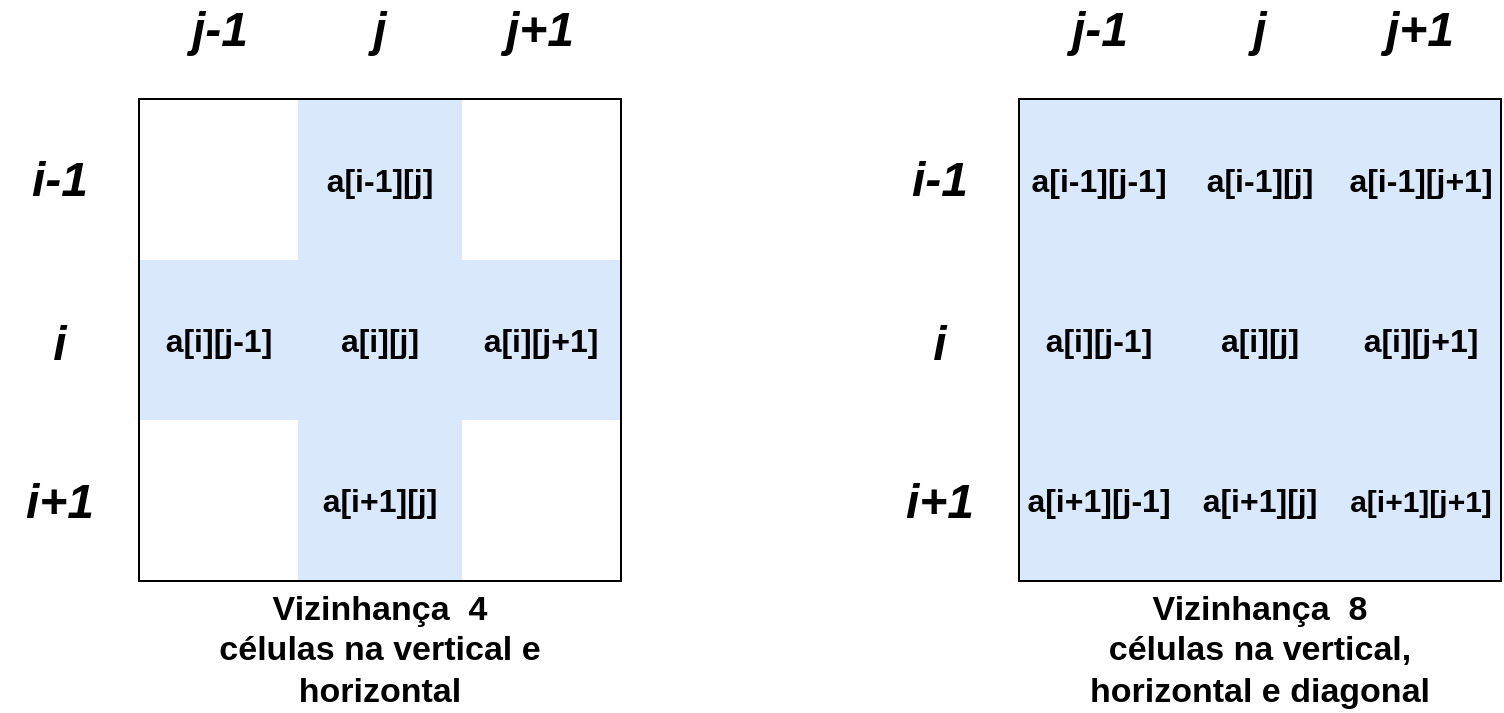 <mxfile version="24.6.5" type="github">
  <diagram id="C5RBs43oDa-KdzZeNtuy" name="Page-1">
    <mxGraphModel dx="1362" dy="793" grid="1" gridSize="10" guides="1" tooltips="1" connect="1" arrows="1" fold="1" page="1" pageScale="1" pageWidth="827" pageHeight="1169" math="0" shadow="0">
      <root>
        <mxCell id="WIyWlLk6GJQsqaUBKTNV-0" />
        <mxCell id="WIyWlLk6GJQsqaUBKTNV-1" parent="WIyWlLk6GJQsqaUBKTNV-0" />
        <mxCell id="7tVCnCqwYULEwIvl_FY4-23" value="i-1" style="text;html=1;align=center;verticalAlign=middle;whiteSpace=wrap;rounded=0;fontSize=24;fontStyle=3;fontColor=#000000;" parent="WIyWlLk6GJQsqaUBKTNV-1" vertex="1">
          <mxGeometry x="40" y="184.5" width="60" height="30" as="geometry" />
        </mxCell>
        <mxCell id="7tVCnCqwYULEwIvl_FY4-24" value="i" style="text;html=1;align=center;verticalAlign=middle;whiteSpace=wrap;rounded=0;fontSize=24;fontStyle=3;fontColor=#000000;" parent="WIyWlLk6GJQsqaUBKTNV-1" vertex="1">
          <mxGeometry x="40" y="266.5" width="60" height="30" as="geometry" />
        </mxCell>
        <mxCell id="7tVCnCqwYULEwIvl_FY4-25" value="i+1" style="text;html=1;align=center;verticalAlign=middle;whiteSpace=wrap;rounded=0;fontSize=24;fontStyle=3;fontColor=#000000;" parent="WIyWlLk6GJQsqaUBKTNV-1" vertex="1">
          <mxGeometry x="40" y="345.5" width="60" height="30" as="geometry" />
        </mxCell>
        <mxCell id="QbI1XOuh7JQJCVgkAFsi-0" value="" style="shape=table;startSize=0;container=1;collapsible=0;childLayout=tableLayout;fontSize=25;strokeWidth=2;fillColor=#D4E1F5;fontStyle=1" parent="WIyWlLk6GJQsqaUBKTNV-1" vertex="1">
          <mxGeometry x="110" y="160" width="240" height="240" as="geometry" />
        </mxCell>
        <mxCell id="QbI1XOuh7JQJCVgkAFsi-1" value="" style="shape=tableRow;horizontal=0;startSize=0;swimlaneHead=0;swimlaneBody=0;strokeColor=inherit;top=0;left=0;bottom=0;right=0;collapsible=0;dropTarget=0;fillColor=none;points=[[0,0.5],[1,0.5]];portConstraint=eastwest;fontSize=16;" parent="QbI1XOuh7JQJCVgkAFsi-0" vertex="1">
          <mxGeometry width="240" height="80" as="geometry" />
        </mxCell>
        <mxCell id="QbI1XOuh7JQJCVgkAFsi-2" value="" style="shape=partialRectangle;html=1;whiteSpace=wrap;connectable=0;overflow=hidden;top=0;left=0;bottom=0;right=0;pointerEvents=1;fontSize=16;" parent="QbI1XOuh7JQJCVgkAFsi-1" vertex="1">
          <mxGeometry width="79" height="80" as="geometry">
            <mxRectangle width="79" height="80" as="alternateBounds" />
          </mxGeometry>
        </mxCell>
        <mxCell id="QbI1XOuh7JQJCVgkAFsi-3" value="&lt;font size=&quot;1&quot; style=&quot;&quot;&gt;&lt;b style=&quot;font-size: 16px;&quot;&gt;a[i-1][j]&lt;/b&gt;&lt;/font&gt;" style="shape=partialRectangle;html=1;whiteSpace=wrap;connectable=0;strokeColor=#6c8ebf;overflow=hidden;fillColor=#dae8fc;top=0;left=0;bottom=0;right=0;pointerEvents=1;fontSize=16;" parent="QbI1XOuh7JQJCVgkAFsi-1" vertex="1">
          <mxGeometry x="79" width="82" height="80" as="geometry">
            <mxRectangle width="82" height="80" as="alternateBounds" />
          </mxGeometry>
        </mxCell>
        <mxCell id="QbI1XOuh7JQJCVgkAFsi-4" value="" style="shape=partialRectangle;html=1;whiteSpace=wrap;connectable=0;overflow=hidden;top=0;left=0;bottom=0;right=0;pointerEvents=1;fontSize=16;" parent="QbI1XOuh7JQJCVgkAFsi-1" vertex="1">
          <mxGeometry x="161" width="79" height="80" as="geometry">
            <mxRectangle width="79" height="80" as="alternateBounds" />
          </mxGeometry>
        </mxCell>
        <mxCell id="QbI1XOuh7JQJCVgkAFsi-5" value="" style="shape=tableRow;horizontal=0;startSize=0;swimlaneHead=0;swimlaneBody=0;strokeColor=inherit;top=0;left=0;bottom=0;right=0;collapsible=0;dropTarget=0;fillColor=none;points=[[0,0.5],[1,0.5]];portConstraint=eastwest;fontSize=16;" parent="QbI1XOuh7JQJCVgkAFsi-0" vertex="1">
          <mxGeometry y="80" width="240" height="80" as="geometry" />
        </mxCell>
        <mxCell id="QbI1XOuh7JQJCVgkAFsi-6" value="&lt;font size=&quot;1&quot; style=&quot;&quot;&gt;&lt;b style=&quot;font-size: 16px;&quot;&gt;a[i][j-1]&lt;/b&gt;&lt;/font&gt;" style="shape=partialRectangle;html=1;whiteSpace=wrap;connectable=0;strokeColor=#6c8ebf;overflow=hidden;fillColor=#dae8fc;top=0;left=0;bottom=0;right=0;pointerEvents=1;fontSize=16;" parent="QbI1XOuh7JQJCVgkAFsi-5" vertex="1">
          <mxGeometry width="79" height="80" as="geometry">
            <mxRectangle width="79" height="80" as="alternateBounds" />
          </mxGeometry>
        </mxCell>
        <mxCell id="QbI1XOuh7JQJCVgkAFsi-7" value="&lt;font size=&quot;1&quot; style=&quot;&quot;&gt;&lt;b style=&quot;font-size: 16px;&quot;&gt;a[i][j]&lt;/b&gt;&lt;/font&gt;" style="shape=partialRectangle;html=1;whiteSpace=wrap;connectable=0;strokeColor=#6c8ebf;overflow=hidden;fillColor=#dae8fc;top=0;left=0;bottom=0;right=0;pointerEvents=1;fontSize=16;" parent="QbI1XOuh7JQJCVgkAFsi-5" vertex="1">
          <mxGeometry x="79" width="82" height="80" as="geometry">
            <mxRectangle width="82" height="80" as="alternateBounds" />
          </mxGeometry>
        </mxCell>
        <mxCell id="QbI1XOuh7JQJCVgkAFsi-8" value="&lt;b&gt;a[i][j+1]&lt;/b&gt;" style="shape=partialRectangle;html=1;whiteSpace=wrap;connectable=0;strokeColor=#6c8ebf;overflow=hidden;fillColor=#dae8fc;top=0;left=0;bottom=0;right=0;pointerEvents=1;fontSize=16;" parent="QbI1XOuh7JQJCVgkAFsi-5" vertex="1">
          <mxGeometry x="161" width="79" height="80" as="geometry">
            <mxRectangle width="79" height="80" as="alternateBounds" />
          </mxGeometry>
        </mxCell>
        <mxCell id="QbI1XOuh7JQJCVgkAFsi-9" value="" style="shape=tableRow;horizontal=0;startSize=0;swimlaneHead=0;swimlaneBody=0;strokeColor=inherit;top=0;left=0;bottom=0;right=0;collapsible=0;dropTarget=0;fillColor=none;points=[[0,0.5],[1,0.5]];portConstraint=eastwest;fontSize=16;" parent="QbI1XOuh7JQJCVgkAFsi-0" vertex="1">
          <mxGeometry y="160" width="240" height="80" as="geometry" />
        </mxCell>
        <mxCell id="QbI1XOuh7JQJCVgkAFsi-10" value="" style="shape=partialRectangle;html=1;whiteSpace=wrap;connectable=0;overflow=hidden;top=0;left=0;bottom=0;right=0;pointerEvents=1;fontSize=16;" parent="QbI1XOuh7JQJCVgkAFsi-9" vertex="1">
          <mxGeometry width="79" height="80" as="geometry">
            <mxRectangle width="79" height="80" as="alternateBounds" />
          </mxGeometry>
        </mxCell>
        <mxCell id="QbI1XOuh7JQJCVgkAFsi-11" value="&lt;font size=&quot;1&quot; style=&quot;&quot;&gt;&lt;b style=&quot;font-size: 16px;&quot;&gt;a[i+1][j]&lt;/b&gt;&lt;/font&gt;" style="shape=partialRectangle;html=1;whiteSpace=wrap;connectable=0;strokeColor=#6c8ebf;overflow=hidden;fillColor=#dae8fc;top=0;left=0;bottom=0;right=0;pointerEvents=1;fontSize=16;" parent="QbI1XOuh7JQJCVgkAFsi-9" vertex="1">
          <mxGeometry x="79" width="82" height="80" as="geometry">
            <mxRectangle width="82" height="80" as="alternateBounds" />
          </mxGeometry>
        </mxCell>
        <mxCell id="QbI1XOuh7JQJCVgkAFsi-12" value="" style="shape=partialRectangle;html=1;whiteSpace=wrap;connectable=0;overflow=hidden;top=0;left=0;bottom=0;right=0;pointerEvents=1;fontSize=16;" parent="QbI1XOuh7JQJCVgkAFsi-9" vertex="1">
          <mxGeometry x="161" width="79" height="80" as="geometry">
            <mxRectangle width="79" height="80" as="alternateBounds" />
          </mxGeometry>
        </mxCell>
        <mxCell id="QbI1XOuh7JQJCVgkAFsi-29" value="j-1" style="text;html=1;align=center;verticalAlign=middle;whiteSpace=wrap;rounded=0;fontSize=24;fontStyle=3;fontColor=#000000;" parent="WIyWlLk6GJQsqaUBKTNV-1" vertex="1">
          <mxGeometry x="120" y="110" width="60" height="30" as="geometry" />
        </mxCell>
        <mxCell id="QbI1XOuh7JQJCVgkAFsi-30" value="j" style="text;html=1;align=center;verticalAlign=middle;whiteSpace=wrap;rounded=0;fontSize=24;fontStyle=3;fontColor=#000000;" parent="WIyWlLk6GJQsqaUBKTNV-1" vertex="1">
          <mxGeometry x="200" y="110" width="60" height="30" as="geometry" />
        </mxCell>
        <mxCell id="QbI1XOuh7JQJCVgkAFsi-31" value="j+1" style="text;html=1;align=center;verticalAlign=middle;whiteSpace=wrap;rounded=0;fontSize=24;fontStyle=3;fontColor=#000000;" parent="WIyWlLk6GJQsqaUBKTNV-1" vertex="1">
          <mxGeometry x="280" y="110" width="60" height="30" as="geometry" />
        </mxCell>
        <mxCell id="QbI1XOuh7JQJCVgkAFsi-55" value="i-1" style="text;html=1;align=center;verticalAlign=middle;whiteSpace=wrap;rounded=0;fontSize=24;fontStyle=3;fontColor=#000000;" parent="WIyWlLk6GJQsqaUBKTNV-1" vertex="1">
          <mxGeometry x="480" y="184.5" width="60" height="30" as="geometry" />
        </mxCell>
        <mxCell id="QbI1XOuh7JQJCVgkAFsi-56" value="i" style="text;html=1;align=center;verticalAlign=middle;whiteSpace=wrap;rounded=0;fontSize=24;fontStyle=3;fontColor=#000000;" parent="WIyWlLk6GJQsqaUBKTNV-1" vertex="1">
          <mxGeometry x="480" y="266.5" width="60" height="30" as="geometry" />
        </mxCell>
        <mxCell id="QbI1XOuh7JQJCVgkAFsi-57" value="i+1" style="text;html=1;align=center;verticalAlign=middle;whiteSpace=wrap;rounded=0;fontSize=24;fontStyle=3;fontColor=#000000;" parent="WIyWlLk6GJQsqaUBKTNV-1" vertex="1">
          <mxGeometry x="480" y="345.5" width="60" height="30" as="geometry" />
        </mxCell>
        <mxCell id="QbI1XOuh7JQJCVgkAFsi-58" value="" style="shape=table;startSize=0;container=1;collapsible=0;childLayout=tableLayout;fontSize=25;strokeWidth=2;fillColor=#D4E1F5;fontStyle=1" parent="WIyWlLk6GJQsqaUBKTNV-1" vertex="1">
          <mxGeometry x="550" y="160" width="240" height="240" as="geometry" />
        </mxCell>
        <mxCell id="QbI1XOuh7JQJCVgkAFsi-59" value="" style="shape=tableRow;horizontal=0;startSize=0;swimlaneHead=0;swimlaneBody=0;strokeColor=inherit;top=0;left=0;bottom=0;right=0;collapsible=0;dropTarget=0;fillColor=none;points=[[0,0.5],[1,0.5]];portConstraint=eastwest;fontSize=16;" parent="QbI1XOuh7JQJCVgkAFsi-58" vertex="1">
          <mxGeometry width="240" height="80" as="geometry" />
        </mxCell>
        <mxCell id="QbI1XOuh7JQJCVgkAFsi-60" value="&lt;font size=&quot;1&quot; style=&quot;&quot;&gt;&lt;b style=&quot;font-size: 16px;&quot;&gt;a[i-1][j-1]&lt;/b&gt;&lt;/font&gt;" style="shape=partialRectangle;html=1;whiteSpace=wrap;connectable=0;strokeColor=#6c8ebf;overflow=hidden;fillColor=#dae8fc;top=0;left=0;bottom=0;right=0;pointerEvents=1;fontSize=16;" parent="QbI1XOuh7JQJCVgkAFsi-59" vertex="1">
          <mxGeometry width="79" height="80" as="geometry">
            <mxRectangle width="79" height="80" as="alternateBounds" />
          </mxGeometry>
        </mxCell>
        <mxCell id="QbI1XOuh7JQJCVgkAFsi-61" value="&lt;font size=&quot;1&quot; style=&quot;&quot;&gt;&lt;b style=&quot;font-size: 16px;&quot;&gt;a[i-1][j]&lt;/b&gt;&lt;/font&gt;" style="shape=partialRectangle;html=1;whiteSpace=wrap;connectable=0;strokeColor=#6c8ebf;overflow=hidden;fillColor=#dae8fc;top=0;left=0;bottom=0;right=0;pointerEvents=1;fontSize=16;" parent="QbI1XOuh7JQJCVgkAFsi-59" vertex="1">
          <mxGeometry x="79" width="82" height="80" as="geometry">
            <mxRectangle width="82" height="80" as="alternateBounds" />
          </mxGeometry>
        </mxCell>
        <mxCell id="QbI1XOuh7JQJCVgkAFsi-62" value="&lt;font size=&quot;1&quot; style=&quot;&quot;&gt;&lt;b style=&quot;font-size: 16px;&quot;&gt;a[i-1][j+1]&lt;/b&gt;&lt;/font&gt;" style="shape=partialRectangle;html=1;whiteSpace=wrap;connectable=0;strokeColor=#6c8ebf;overflow=hidden;fillColor=#dae8fc;top=0;left=0;bottom=0;right=0;pointerEvents=1;fontSize=16;" parent="QbI1XOuh7JQJCVgkAFsi-59" vertex="1">
          <mxGeometry x="161" width="79" height="80" as="geometry">
            <mxRectangle width="79" height="80" as="alternateBounds" />
          </mxGeometry>
        </mxCell>
        <mxCell id="QbI1XOuh7JQJCVgkAFsi-63" value="" style="shape=tableRow;horizontal=0;startSize=0;swimlaneHead=0;swimlaneBody=0;strokeColor=inherit;top=0;left=0;bottom=0;right=0;collapsible=0;dropTarget=0;fillColor=none;points=[[0,0.5],[1,0.5]];portConstraint=eastwest;fontSize=16;" parent="QbI1XOuh7JQJCVgkAFsi-58" vertex="1">
          <mxGeometry y="80" width="240" height="80" as="geometry" />
        </mxCell>
        <mxCell id="QbI1XOuh7JQJCVgkAFsi-64" value="&lt;font size=&quot;1&quot; style=&quot;&quot;&gt;&lt;b style=&quot;font-size: 16px;&quot;&gt;a[i][j-1]&lt;/b&gt;&lt;/font&gt;" style="shape=partialRectangle;html=1;whiteSpace=wrap;connectable=0;strokeColor=#6c8ebf;overflow=hidden;fillColor=#dae8fc;top=0;left=0;bottom=0;right=0;pointerEvents=1;fontSize=16;" parent="QbI1XOuh7JQJCVgkAFsi-63" vertex="1">
          <mxGeometry width="79" height="80" as="geometry">
            <mxRectangle width="79" height="80" as="alternateBounds" />
          </mxGeometry>
        </mxCell>
        <mxCell id="QbI1XOuh7JQJCVgkAFsi-65" value="&lt;font size=&quot;1&quot; style=&quot;&quot;&gt;&lt;b style=&quot;font-size: 16px;&quot;&gt;a[i][j]&lt;/b&gt;&lt;/font&gt;" style="shape=partialRectangle;html=1;whiteSpace=wrap;connectable=0;strokeColor=#6c8ebf;overflow=hidden;fillColor=#dae8fc;top=0;left=0;bottom=0;right=0;pointerEvents=1;fontSize=16;" parent="QbI1XOuh7JQJCVgkAFsi-63" vertex="1">
          <mxGeometry x="79" width="82" height="80" as="geometry">
            <mxRectangle width="82" height="80" as="alternateBounds" />
          </mxGeometry>
        </mxCell>
        <mxCell id="QbI1XOuh7JQJCVgkAFsi-66" value="&lt;font size=&quot;1&quot; style=&quot;&quot;&gt;&lt;b style=&quot;font-size: 16px;&quot;&gt;a[i][j+1]&lt;/b&gt;&lt;/font&gt;" style="shape=partialRectangle;html=1;whiteSpace=wrap;connectable=0;strokeColor=#6c8ebf;overflow=hidden;fillColor=#dae8fc;top=0;left=0;bottom=0;right=0;pointerEvents=1;fontSize=16;" parent="QbI1XOuh7JQJCVgkAFsi-63" vertex="1">
          <mxGeometry x="161" width="79" height="80" as="geometry">
            <mxRectangle width="79" height="80" as="alternateBounds" />
          </mxGeometry>
        </mxCell>
        <mxCell id="QbI1XOuh7JQJCVgkAFsi-67" value="" style="shape=tableRow;horizontal=0;startSize=0;swimlaneHead=0;swimlaneBody=0;strokeColor=inherit;top=0;left=0;bottom=0;right=0;collapsible=0;dropTarget=0;fillColor=none;points=[[0,0.5],[1,0.5]];portConstraint=eastwest;fontSize=16;" parent="QbI1XOuh7JQJCVgkAFsi-58" vertex="1">
          <mxGeometry y="160" width="240" height="80" as="geometry" />
        </mxCell>
        <mxCell id="QbI1XOuh7JQJCVgkAFsi-68" value="&lt;font size=&quot;1&quot; style=&quot;&quot;&gt;&lt;b style=&quot;font-size: 16px;&quot;&gt;a[i+1][j-1]&lt;/b&gt;&lt;/font&gt;" style="shape=partialRectangle;html=1;whiteSpace=wrap;connectable=0;strokeColor=#6c8ebf;overflow=hidden;fillColor=#dae8fc;top=0;left=0;bottom=0;right=0;pointerEvents=1;fontSize=16;" parent="QbI1XOuh7JQJCVgkAFsi-67" vertex="1">
          <mxGeometry width="79" height="80" as="geometry">
            <mxRectangle width="79" height="80" as="alternateBounds" />
          </mxGeometry>
        </mxCell>
        <mxCell id="QbI1XOuh7JQJCVgkAFsi-69" value="&lt;font size=&quot;1&quot; style=&quot;&quot;&gt;&lt;b style=&quot;font-size: 16px;&quot;&gt;a[i+1][j]&lt;/b&gt;&lt;/font&gt;" style="shape=partialRectangle;html=1;whiteSpace=wrap;connectable=0;strokeColor=#6c8ebf;overflow=hidden;fillColor=#dae8fc;top=0;left=0;bottom=0;right=0;pointerEvents=1;fontSize=16;" parent="QbI1XOuh7JQJCVgkAFsi-67" vertex="1">
          <mxGeometry x="79" width="82" height="80" as="geometry">
            <mxRectangle width="82" height="80" as="alternateBounds" />
          </mxGeometry>
        </mxCell>
        <mxCell id="QbI1XOuh7JQJCVgkAFsi-70" value="&lt;font size=&quot;1&quot; style=&quot;&quot;&gt;&lt;b style=&quot;font-size: 15px;&quot;&gt;a[i+1][j+1]&lt;/b&gt;&lt;/font&gt;" style="shape=partialRectangle;html=1;whiteSpace=wrap;connectable=0;strokeColor=#6c8ebf;overflow=hidden;fillColor=#dae8fc;top=0;left=0;bottom=0;right=0;pointerEvents=1;fontSize=16;" parent="QbI1XOuh7JQJCVgkAFsi-67" vertex="1">
          <mxGeometry x="161" width="79" height="80" as="geometry">
            <mxRectangle width="79" height="80" as="alternateBounds" />
          </mxGeometry>
        </mxCell>
        <mxCell id="QbI1XOuh7JQJCVgkAFsi-71" value="j-1" style="text;html=1;align=center;verticalAlign=middle;whiteSpace=wrap;rounded=0;fontSize=24;fontStyle=3;fontColor=#000000;" parent="WIyWlLk6GJQsqaUBKTNV-1" vertex="1">
          <mxGeometry x="560" y="110" width="60" height="30" as="geometry" />
        </mxCell>
        <mxCell id="QbI1XOuh7JQJCVgkAFsi-72" value="j" style="text;html=1;align=center;verticalAlign=middle;whiteSpace=wrap;rounded=0;fontSize=24;fontStyle=3;fontColor=#000000;" parent="WIyWlLk6GJQsqaUBKTNV-1" vertex="1">
          <mxGeometry x="640" y="110" width="60" height="30" as="geometry" />
        </mxCell>
        <mxCell id="QbI1XOuh7JQJCVgkAFsi-73" value="j+1" style="text;html=1;align=center;verticalAlign=middle;whiteSpace=wrap;rounded=0;fontSize=24;fontStyle=3;fontColor=#000000;" parent="WIyWlLk6GJQsqaUBKTNV-1" vertex="1">
          <mxGeometry x="720" y="110" width="60" height="30" as="geometry" />
        </mxCell>
        <mxCell id="QbI1XOuh7JQJCVgkAFsi-74" value="Vizinhança&amp;nbsp; 4&lt;div style=&quot;font-size: 17px;&quot;&gt;células na vertical e horizontal&lt;/div&gt;" style="text;html=1;align=center;verticalAlign=middle;whiteSpace=wrap;rounded=0;fontStyle=1;fontSize=17;" parent="WIyWlLk6GJQsqaUBKTNV-1" vertex="1">
          <mxGeometry x="140" y="420" width="180" height="30" as="geometry" />
        </mxCell>
        <mxCell id="QbI1XOuh7JQJCVgkAFsi-75" value="Vizinhança&amp;nbsp; 8&lt;div style=&quot;font-size: 17px;&quot;&gt;células na vertical, horizontal e diagonal&lt;/div&gt;" style="text;html=1;align=center;verticalAlign=middle;whiteSpace=wrap;rounded=0;fontStyle=1;fontSize=17;" parent="WIyWlLk6GJQsqaUBKTNV-1" vertex="1">
          <mxGeometry x="580" y="420" width="180" height="30" as="geometry" />
        </mxCell>
      </root>
    </mxGraphModel>
  </diagram>
</mxfile>
